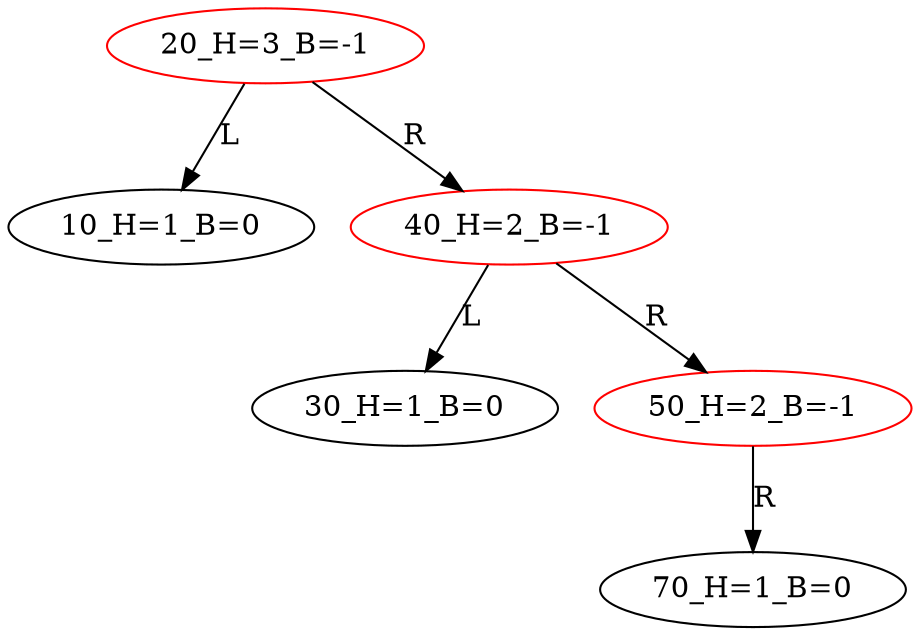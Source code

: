 digraph BiTreeBiTreeInsert {
"20_H=3_B=-1" -> {"10_H=1_B=0"} [label="L"]
"20_H=3_B=-1" -> {"40_H=2_B=-1"} [label="R"]
"40_H=2_B=-1" -> {"30_H=1_B=0"} [label="L"]
"40_H=2_B=-1" -> {"50_H=2_B=-1"} [label="R"]
"50_H=2_B=-1" -> {"70_H=1_B=0"} [label="R"]
"20_H=3_B=-1" [color=red]
"10_H=1_B=0"
"40_H=2_B=-1" [color=red]
"30_H=1_B=0"
"50_H=2_B=-1" [color=red]
"70_H=1_B=0"
}
